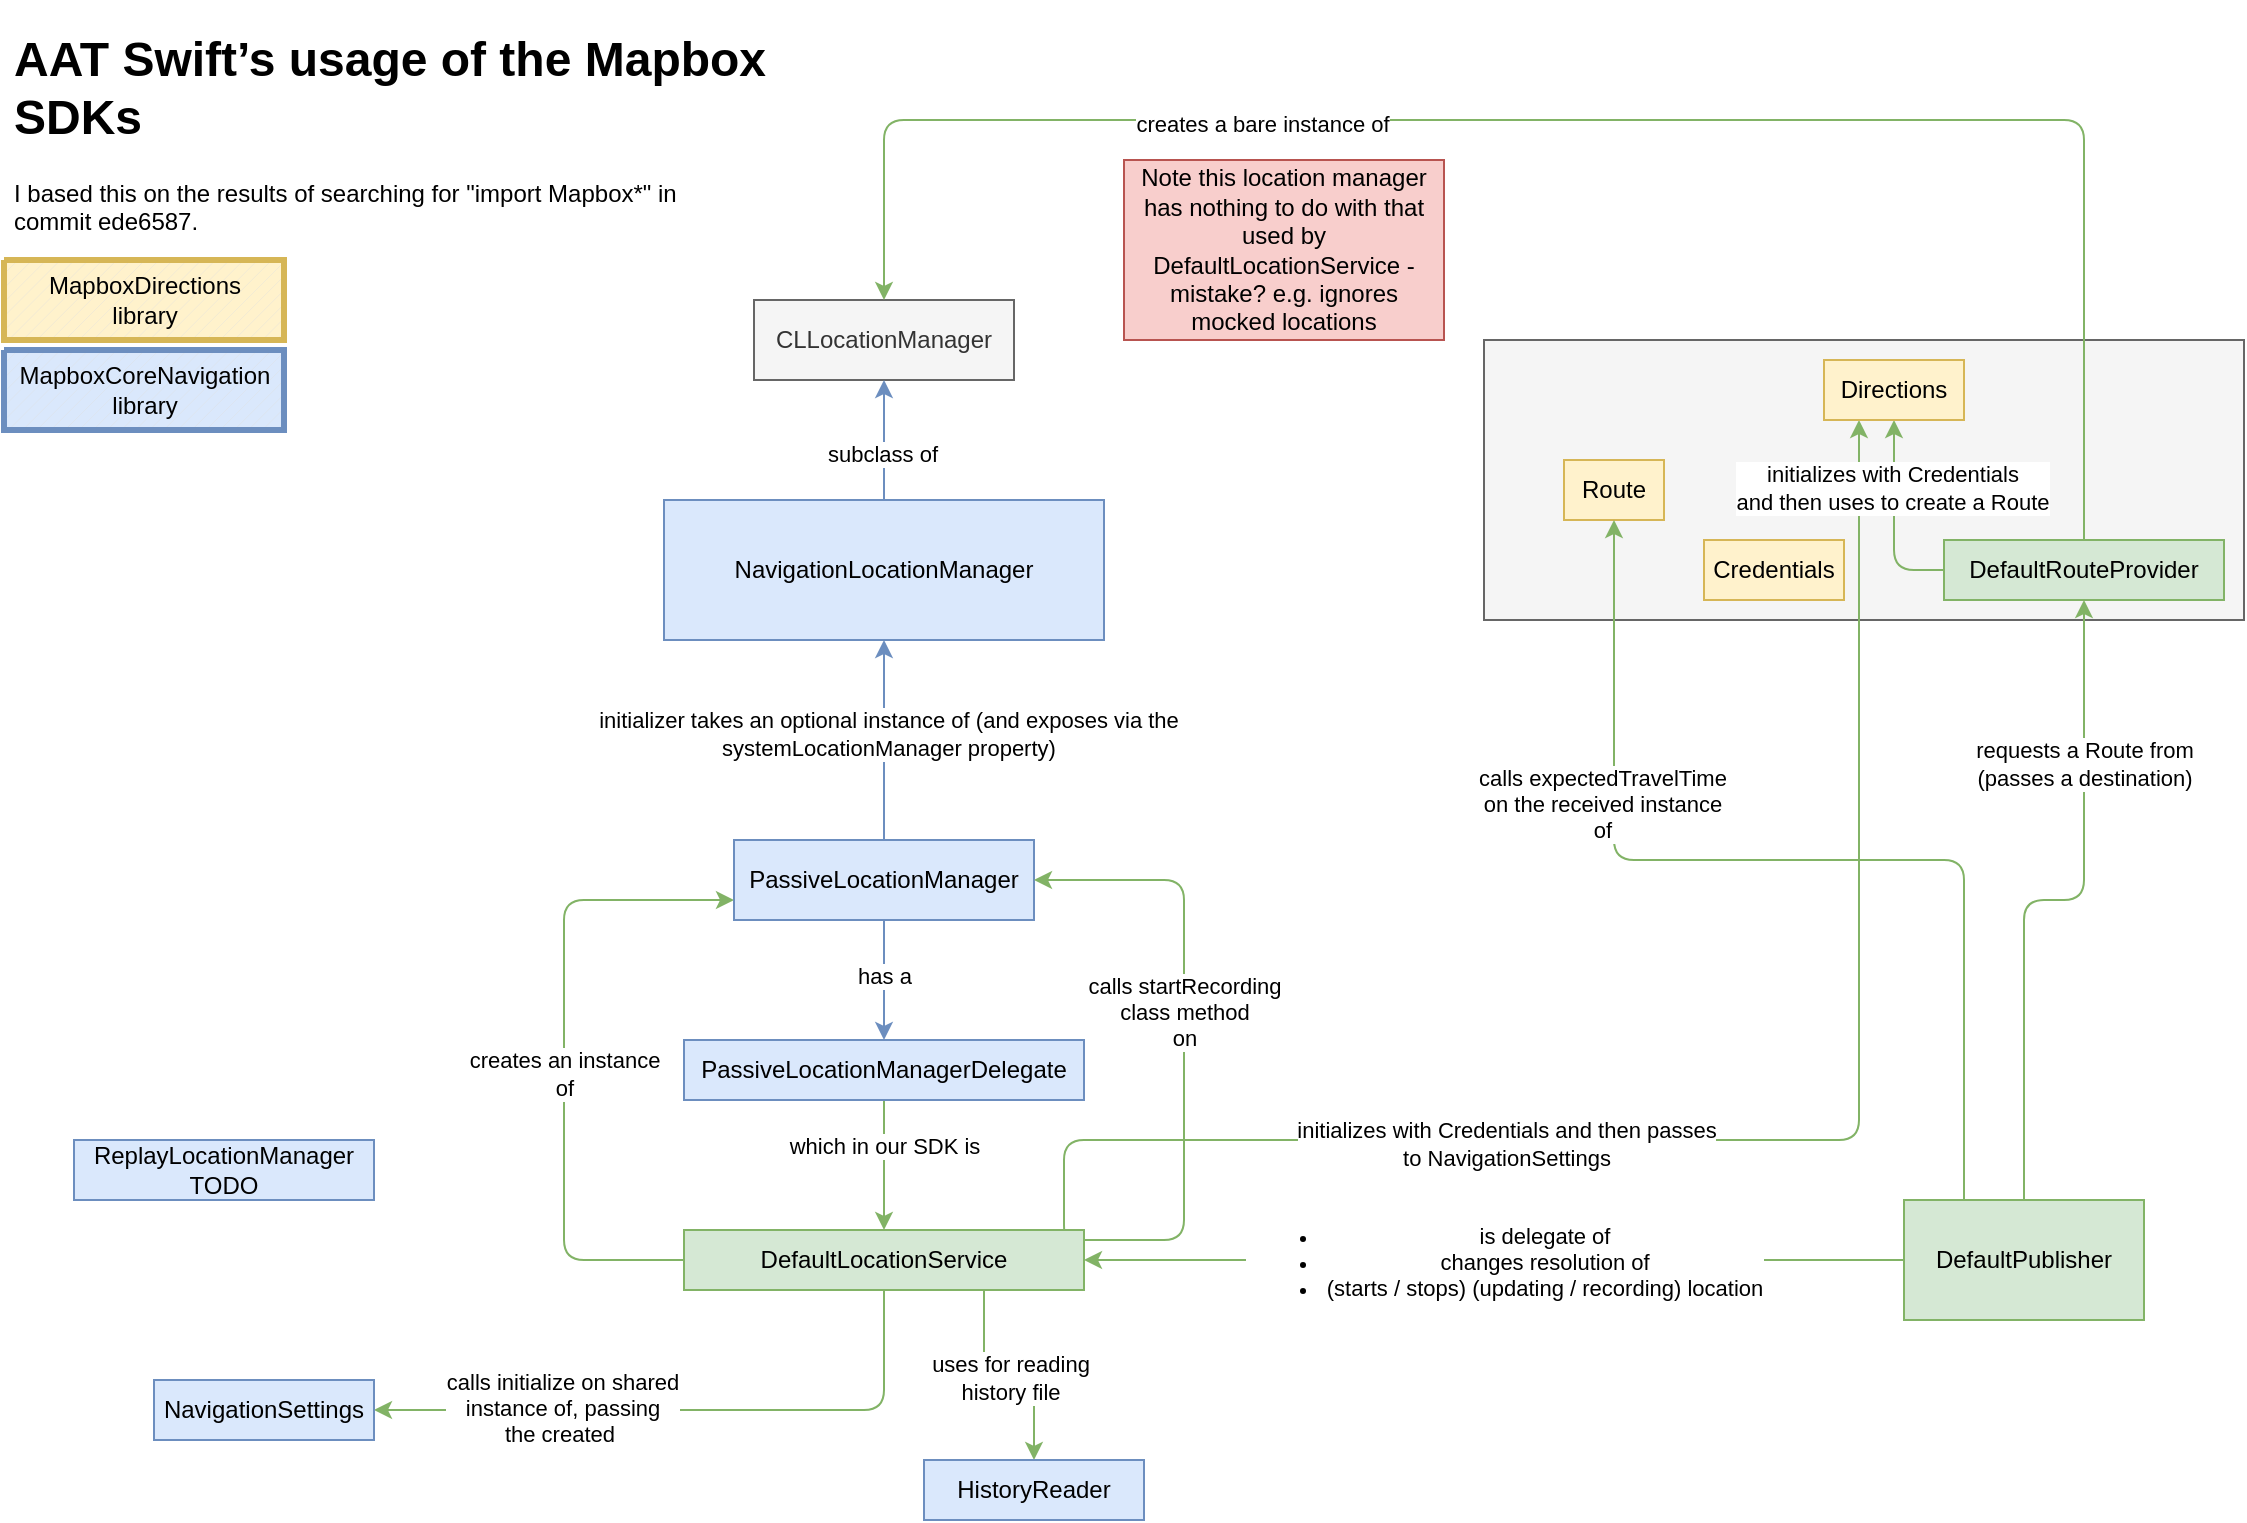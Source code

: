 <mxfile version="20.6.0" type="github">
  <diagram id="E6CHQcK8GbVTqyjpowNV" name="Page-1">
    <mxGraphModel dx="1198" dy="844" grid="1" gridSize="10" guides="1" tooltips="1" connect="1" arrows="1" fold="1" page="1" pageScale="1" pageWidth="1600" pageHeight="900" math="0" shadow="0">
      <root>
        <mxCell id="0" />
        <mxCell id="1" parent="0" />
        <mxCell id="musfPDqjqH2CiOjsmTJm-56" value="" style="rounded=0;whiteSpace=wrap;html=1;strokeWidth=1;fillColor=#f5f5f5;fontColor=#333333;strokeColor=#666666;" vertex="1" parent="1">
          <mxGeometry x="750" y="170" width="380" height="140" as="geometry" />
        </mxCell>
        <mxCell id="FOhgmxJPTKpgbxPE0luF-11" style="edgeStyle=orthogonalEdgeStyle;rounded=0;orthogonalLoop=1;jettySize=auto;html=1;exitX=0.5;exitY=1;exitDx=0;exitDy=0;entryX=0.5;entryY=0;entryDx=0;entryDy=0;fillColor=#dae8fc;strokeColor=#6c8ebf;" parent="1" source="FOhgmxJPTKpgbxPE0luF-1" target="FOhgmxJPTKpgbxPE0luF-9" edge="1">
          <mxGeometry relative="1" as="geometry" />
        </mxCell>
        <mxCell id="FOhgmxJPTKpgbxPE0luF-12" value="has a" style="edgeLabel;html=1;align=center;verticalAlign=middle;resizable=0;points=[];rounded=0;" parent="FOhgmxJPTKpgbxPE0luF-11" vertex="1" connectable="0">
          <mxGeometry x="-0.074" relative="1" as="geometry">
            <mxPoint as="offset" />
          </mxGeometry>
        </mxCell>
        <mxCell id="FOhgmxJPTKpgbxPE0luF-15" style="edgeStyle=orthogonalEdgeStyle;rounded=0;orthogonalLoop=1;jettySize=auto;html=1;exitX=0.5;exitY=0;exitDx=0;exitDy=0;fillColor=#dae8fc;strokeColor=#6c8ebf;" parent="1" source="FOhgmxJPTKpgbxPE0luF-1" target="FOhgmxJPTKpgbxPE0luF-14" edge="1">
          <mxGeometry relative="1" as="geometry" />
        </mxCell>
        <mxCell id="FOhgmxJPTKpgbxPE0luF-16" value="initializer takes an optional instance of (and exposes via the&lt;br&gt;systemLocationManager property)" style="edgeLabel;html=1;align=center;verticalAlign=middle;resizable=0;points=[];rounded=0;" parent="FOhgmxJPTKpgbxPE0luF-15" vertex="1" connectable="0">
          <mxGeometry x="0.059" y="-2" relative="1" as="geometry">
            <mxPoint as="offset" />
          </mxGeometry>
        </mxCell>
        <mxCell id="musfPDqjqH2CiOjsmTJm-11" style="edgeStyle=orthogonalEdgeStyle;orthogonalLoop=1;jettySize=auto;html=1;exitX=0;exitY=0.75;exitDx=0;exitDy=0;entryX=0;entryY=0.5;entryDx=0;entryDy=0;fillColor=#d5e8d4;strokeColor=#82b366;startArrow=classic;startFill=1;endArrow=none;endFill=0;" edge="1" parent="1" source="FOhgmxJPTKpgbxPE0luF-1" target="FOhgmxJPTKpgbxPE0luF-20">
          <mxGeometry relative="1" as="geometry">
            <Array as="points">
              <mxPoint x="290" y="450" />
              <mxPoint x="290" y="630" />
            </Array>
          </mxGeometry>
        </mxCell>
        <mxCell id="musfPDqjqH2CiOjsmTJm-12" value="creates an instance&lt;br&gt;of" style="edgeLabel;html=1;align=center;verticalAlign=middle;resizable=0;points=[];" vertex="1" connectable="0" parent="musfPDqjqH2CiOjsmTJm-11">
          <mxGeometry x="0.059" relative="1" as="geometry">
            <mxPoint as="offset" />
          </mxGeometry>
        </mxCell>
        <mxCell id="FOhgmxJPTKpgbxPE0luF-1" value="PassiveLocationManager" style="rounded=0;whiteSpace=wrap;html=1;fillColor=#dae8fc;strokeColor=#6c8ebf;" parent="1" vertex="1">
          <mxGeometry x="375" y="420" width="150" height="40" as="geometry" />
        </mxCell>
        <mxCell id="FOhgmxJPTKpgbxPE0luF-6" value="MapboxCoreNavigation&lt;br&gt;library" style="verticalLabelPosition=middle;verticalAlign=middle;html=1;shape=mxgraph.basic.patternFillRect;fillStyle=diag;step=5;fillStrokeWidth=0.2;fillStrokeColor=#dddddd;labelPosition=center;align=center;rounded=0;fillColor=#dae8fc;strokeColor=#6c8ebf;gradientColor=none;strokeWidth=3;" parent="1" vertex="1">
          <mxGeometry x="10" y="175" width="140" height="40" as="geometry" />
        </mxCell>
        <mxCell id="FOhgmxJPTKpgbxPE0luF-21" style="edgeStyle=orthogonalEdgeStyle;rounded=0;orthogonalLoop=1;jettySize=auto;html=1;exitX=0.5;exitY=1;exitDx=0;exitDy=0;fillColor=#d5e8d4;strokeColor=#82b366;" parent="1" source="FOhgmxJPTKpgbxPE0luF-9" target="FOhgmxJPTKpgbxPE0luF-20" edge="1">
          <mxGeometry relative="1" as="geometry" />
        </mxCell>
        <mxCell id="FOhgmxJPTKpgbxPE0luF-22" value="which in our SDK is" style="edgeLabel;html=1;align=center;verticalAlign=middle;resizable=0;points=[];rounded=0;" parent="FOhgmxJPTKpgbxPE0luF-21" vertex="1" connectable="0">
          <mxGeometry x="-0.292" relative="1" as="geometry">
            <mxPoint as="offset" />
          </mxGeometry>
        </mxCell>
        <mxCell id="FOhgmxJPTKpgbxPE0luF-9" value="PassiveLocationManagerDelegate" style="rounded=0;whiteSpace=wrap;html=1;fillColor=#dae8fc;strokeColor=#6c8ebf;" parent="1" vertex="1">
          <mxGeometry x="350" y="520" width="200" height="30" as="geometry" />
        </mxCell>
        <mxCell id="FOhgmxJPTKpgbxPE0luF-13" value="CLLocationManager" style="rounded=0;whiteSpace=wrap;html=1;fillColor=#f5f5f5;fontColor=#333333;strokeColor=#666666;" parent="1" vertex="1">
          <mxGeometry x="385" y="150" width="130" height="40" as="geometry" />
        </mxCell>
        <mxCell id="FOhgmxJPTKpgbxPE0luF-23" style="edgeStyle=orthogonalEdgeStyle;rounded=0;orthogonalLoop=1;jettySize=auto;html=1;exitX=0.5;exitY=0;exitDx=0;exitDy=0;entryX=0.5;entryY=1;entryDx=0;entryDy=0;fillColor=#dae8fc;strokeColor=#6c8ebf;" parent="1" source="FOhgmxJPTKpgbxPE0luF-14" target="FOhgmxJPTKpgbxPE0luF-13" edge="1">
          <mxGeometry relative="1" as="geometry" />
        </mxCell>
        <mxCell id="FOhgmxJPTKpgbxPE0luF-24" value="subclass of" style="edgeLabel;html=1;align=center;verticalAlign=middle;resizable=0;points=[];rounded=0;" parent="FOhgmxJPTKpgbxPE0luF-23" vertex="1" connectable="0">
          <mxGeometry x="-0.231" y="1" relative="1" as="geometry">
            <mxPoint as="offset" />
          </mxGeometry>
        </mxCell>
        <mxCell id="FOhgmxJPTKpgbxPE0luF-14" value="NavigationLocationManager" style="rounded=0;whiteSpace=wrap;html=1;fillColor=#dae8fc;strokeColor=#6c8ebf;" parent="1" vertex="1">
          <mxGeometry x="340" y="250" width="220" height="70" as="geometry" />
        </mxCell>
        <mxCell id="musfPDqjqH2CiOjsmTJm-66" style="edgeStyle=orthogonalEdgeStyle;rounded=1;orthogonalLoop=1;jettySize=auto;html=1;exitX=0.5;exitY=1;exitDx=0;exitDy=0;entryX=1;entryY=0.5;entryDx=0;entryDy=0;startArrow=none;startFill=0;endArrow=classic;endFill=1;fillColor=#d5e8d4;strokeColor=#82b366;" edge="1" parent="1" source="FOhgmxJPTKpgbxPE0luF-20" target="musfPDqjqH2CiOjsmTJm-63">
          <mxGeometry relative="1" as="geometry" />
        </mxCell>
        <mxCell id="musfPDqjqH2CiOjsmTJm-67" value="calls initialize on shared&lt;br&gt;instance of, passing&lt;br&gt;the created&amp;nbsp;" style="edgeLabel;html=1;align=center;verticalAlign=middle;resizable=0;points=[];" vertex="1" connectable="0" parent="musfPDqjqH2CiOjsmTJm-66">
          <mxGeometry x="0.403" y="-1" relative="1" as="geometry">
            <mxPoint as="offset" />
          </mxGeometry>
        </mxCell>
        <mxCell id="musfPDqjqH2CiOjsmTJm-71" style="edgeStyle=orthogonalEdgeStyle;rounded=1;orthogonalLoop=1;jettySize=auto;html=1;exitX=0.75;exitY=0;exitDx=0;exitDy=0;entryX=1;entryY=0.5;entryDx=0;entryDy=0;startArrow=none;startFill=0;endArrow=classic;endFill=1;fillColor=#d5e8d4;strokeColor=#82b366;" edge="1" parent="1" source="FOhgmxJPTKpgbxPE0luF-20" target="FOhgmxJPTKpgbxPE0luF-1">
          <mxGeometry relative="1" as="geometry">
            <Array as="points">
              <mxPoint x="500" y="620" />
              <mxPoint x="600" y="620" />
              <mxPoint x="600" y="440" />
            </Array>
          </mxGeometry>
        </mxCell>
        <mxCell id="musfPDqjqH2CiOjsmTJm-72" value="calls startRecording&lt;br&gt;class method&lt;br&gt;on" style="edgeLabel;html=1;align=center;verticalAlign=middle;resizable=0;points=[];" vertex="1" connectable="0" parent="musfPDqjqH2CiOjsmTJm-71">
          <mxGeometry x="0.22" relative="1" as="geometry">
            <mxPoint as="offset" />
          </mxGeometry>
        </mxCell>
        <mxCell id="musfPDqjqH2CiOjsmTJm-73" style="edgeStyle=orthogonalEdgeStyle;rounded=1;orthogonalLoop=1;jettySize=auto;html=1;exitX=0.75;exitY=1;exitDx=0;exitDy=0;startArrow=none;startFill=0;endArrow=classic;endFill=1;fillColor=#d5e8d4;strokeColor=#82b366;" edge="1" parent="1" source="FOhgmxJPTKpgbxPE0luF-20" target="musfPDqjqH2CiOjsmTJm-69">
          <mxGeometry relative="1" as="geometry" />
        </mxCell>
        <mxCell id="musfPDqjqH2CiOjsmTJm-74" value="uses for reading&lt;br&gt;history file" style="edgeLabel;html=1;align=center;verticalAlign=middle;resizable=0;points=[];" vertex="1" connectable="0" parent="musfPDqjqH2CiOjsmTJm-73">
          <mxGeometry x="0.002" y="-1" relative="1" as="geometry">
            <mxPoint as="offset" />
          </mxGeometry>
        </mxCell>
        <mxCell id="musfPDqjqH2CiOjsmTJm-79" style="edgeStyle=orthogonalEdgeStyle;rounded=1;orthogonalLoop=1;jettySize=auto;html=1;exitX=1;exitY=0.25;exitDx=0;exitDy=0;entryX=0.25;entryY=1;entryDx=0;entryDy=0;startArrow=none;startFill=0;endArrow=classic;endFill=1;fillColor=#d5e8d4;strokeColor=#82b366;" edge="1" parent="1" source="FOhgmxJPTKpgbxPE0luF-20" target="musfPDqjqH2CiOjsmTJm-10">
          <mxGeometry relative="1" as="geometry">
            <Array as="points">
              <mxPoint x="540" y="623" />
              <mxPoint x="540" y="570" />
              <mxPoint x="938" y="570" />
            </Array>
          </mxGeometry>
        </mxCell>
        <mxCell id="musfPDqjqH2CiOjsmTJm-80" value="initializes with Credentials and then passes&lt;br&gt;to NavigationSettings" style="edgeLabel;html=1;align=center;verticalAlign=middle;resizable=0;points=[];" vertex="1" connectable="0" parent="musfPDqjqH2CiOjsmTJm-79">
          <mxGeometry x="-0.31" y="-2" relative="1" as="geometry">
            <mxPoint as="offset" />
          </mxGeometry>
        </mxCell>
        <mxCell id="FOhgmxJPTKpgbxPE0luF-20" value="DefaultLocationService" style="rounded=0;whiteSpace=wrap;html=1;fillColor=#d5e8d4;strokeColor=#82b366;" parent="1" vertex="1">
          <mxGeometry x="350" y="615" width="200" height="30" as="geometry" />
        </mxCell>
        <mxCell id="musfPDqjqH2CiOjsmTJm-15" style="edgeStyle=orthogonalEdgeStyle;orthogonalLoop=1;jettySize=auto;html=1;exitX=0;exitY=0.5;exitDx=0;exitDy=0;entryX=0.5;entryY=1;entryDx=0;entryDy=0;fillColor=#d5e8d4;strokeColor=#82b366;" edge="1" parent="1" source="musfPDqjqH2CiOjsmTJm-7" target="musfPDqjqH2CiOjsmTJm-10">
          <mxGeometry relative="1" as="geometry" />
        </mxCell>
        <mxCell id="musfPDqjqH2CiOjsmTJm-16" value="initializes with Credentials&lt;br&gt;and then uses to create a Route" style="edgeLabel;html=1;align=center;verticalAlign=middle;resizable=0;points=[];" vertex="1" connectable="0" parent="musfPDqjqH2CiOjsmTJm-15">
          <mxGeometry x="0.326" y="1" relative="1" as="geometry">
            <mxPoint as="offset" />
          </mxGeometry>
        </mxCell>
        <mxCell id="musfPDqjqH2CiOjsmTJm-17" style="edgeStyle=orthogonalEdgeStyle;orthogonalLoop=1;jettySize=auto;html=1;exitX=0.5;exitY=0;exitDx=0;exitDy=0;entryX=0.5;entryY=0;entryDx=0;entryDy=0;fillColor=#d5e8d4;strokeColor=#82b366;" edge="1" parent="1" source="musfPDqjqH2CiOjsmTJm-7" target="FOhgmxJPTKpgbxPE0luF-13">
          <mxGeometry relative="1" as="geometry">
            <Array as="points">
              <mxPoint x="1050" y="60" />
              <mxPoint x="450" y="60" />
            </Array>
          </mxGeometry>
        </mxCell>
        <mxCell id="musfPDqjqH2CiOjsmTJm-18" value="creates a bare instance of" style="edgeLabel;html=1;align=center;verticalAlign=middle;resizable=0;points=[];" vertex="1" connectable="0" parent="musfPDqjqH2CiOjsmTJm-17">
          <mxGeometry x="0.38" y="2" relative="1" as="geometry">
            <mxPoint as="offset" />
          </mxGeometry>
        </mxCell>
        <mxCell id="musfPDqjqH2CiOjsmTJm-7" value="DefaultRouteProvider" style="rounded=0;whiteSpace=wrap;html=1;fillColor=#d5e8d4;strokeColor=#82b366;" vertex="1" parent="1">
          <mxGeometry x="980" y="270" width="140" height="30" as="geometry" />
        </mxCell>
        <mxCell id="musfPDqjqH2CiOjsmTJm-8" value="MapboxDirections&lt;br&gt;library" style="verticalLabelPosition=middle;verticalAlign=middle;html=1;shape=mxgraph.basic.patternFillRect;fillStyle=diag;step=5;fillStrokeWidth=0.2;fillStrokeColor=#dddddd;labelPosition=center;align=center;rounded=0;fillColor=#fff2cc;strokeColor=#d6b656;strokeWidth=3;" vertex="1" parent="1">
          <mxGeometry x="10" y="130" width="140" height="40" as="geometry" />
        </mxCell>
        <mxCell id="musfPDqjqH2CiOjsmTJm-9" value="&lt;h1&gt;AAT Swift’s usage of the Mapbox SDKs&lt;/h1&gt;&lt;p&gt;I based this on the results of searching for &quot;import Mapbox*&quot; in commit&amp;nbsp;ede6587.&lt;/p&gt;" style="text;html=1;strokeColor=none;fillColor=none;spacing=5;spacingTop=-20;whiteSpace=wrap;overflow=hidden;rounded=0;strokeWidth=3;" vertex="1" parent="1">
          <mxGeometry x="10" y="10" width="390" height="120" as="geometry" />
        </mxCell>
        <mxCell id="musfPDqjqH2CiOjsmTJm-10" value="Directions" style="rounded=0;whiteSpace=wrap;html=1;fillColor=#fff2cc;strokeColor=#d6b656;" vertex="1" parent="1">
          <mxGeometry x="920" y="180" width="70" height="30" as="geometry" />
        </mxCell>
        <mxCell id="musfPDqjqH2CiOjsmTJm-51" value="Route" style="rounded=0;whiteSpace=wrap;html=1;fillColor=#fff2cc;strokeColor=#d6b656;" vertex="1" parent="1">
          <mxGeometry x="790" y="230" width="50" height="30" as="geometry" />
        </mxCell>
        <mxCell id="musfPDqjqH2CiOjsmTJm-57" value="Note this location manager has nothing to do with that used by DefaultLocationService - mistake? e.g. ignores mocked locations" style="rounded=0;whiteSpace=wrap;html=1;strokeWidth=1;fillColor=#f8cecc;strokeColor=#b85450;" vertex="1" parent="1">
          <mxGeometry x="570" y="80" width="160" height="90" as="geometry" />
        </mxCell>
        <mxCell id="musfPDqjqH2CiOjsmTJm-58" value="Credentials" style="rounded=0;whiteSpace=wrap;html=1;fillColor=#fff2cc;strokeColor=#d6b656;" vertex="1" parent="1">
          <mxGeometry x="860" y="270" width="70" height="30" as="geometry" />
        </mxCell>
        <mxCell id="musfPDqjqH2CiOjsmTJm-63" value="NavigationSettings" style="rounded=0;whiteSpace=wrap;html=1;fillColor=#dae8fc;strokeColor=#6c8ebf;" vertex="1" parent="1">
          <mxGeometry x="85" y="690" width="110" height="30" as="geometry" />
        </mxCell>
        <mxCell id="musfPDqjqH2CiOjsmTJm-68" value="ReplayLocationManager&lt;br&gt;TODO" style="rounded=0;whiteSpace=wrap;html=1;fillColor=#dae8fc;strokeColor=#6c8ebf;" vertex="1" parent="1">
          <mxGeometry x="45" y="570" width="150" height="30" as="geometry" />
        </mxCell>
        <mxCell id="musfPDqjqH2CiOjsmTJm-69" value="HistoryReader" style="rounded=0;whiteSpace=wrap;html=1;fillColor=#dae8fc;strokeColor=#6c8ebf;" vertex="1" parent="1">
          <mxGeometry x="470" y="730" width="110" height="30" as="geometry" />
        </mxCell>
        <mxCell id="musfPDqjqH2CiOjsmTJm-90" style="edgeStyle=orthogonalEdgeStyle;rounded=1;orthogonalLoop=1;jettySize=auto;html=1;exitX=0.25;exitY=0;exitDx=0;exitDy=0;entryX=0.5;entryY=1;entryDx=0;entryDy=0;startArrow=none;startFill=0;endArrow=classic;endFill=1;fillColor=#d5e8d4;strokeColor=#82b366;" edge="1" parent="1" source="musfPDqjqH2CiOjsmTJm-87" target="musfPDqjqH2CiOjsmTJm-51">
          <mxGeometry relative="1" as="geometry" />
        </mxCell>
        <mxCell id="musfPDqjqH2CiOjsmTJm-91" value="calls expectedTravelTime&lt;br&gt;on the received instance&lt;br&gt;of" style="edgeLabel;html=1;align=center;verticalAlign=middle;resizable=0;points=[];" vertex="1" connectable="0" parent="musfPDqjqH2CiOjsmTJm-90">
          <mxGeometry x="0.156" y="1" relative="1" as="geometry">
            <mxPoint x="-54" y="-29" as="offset" />
          </mxGeometry>
        </mxCell>
        <mxCell id="musfPDqjqH2CiOjsmTJm-92" style="edgeStyle=orthogonalEdgeStyle;rounded=1;orthogonalLoop=1;jettySize=auto;html=1;exitX=0.5;exitY=0;exitDx=0;exitDy=0;entryX=0.5;entryY=1;entryDx=0;entryDy=0;startArrow=none;startFill=0;endArrow=classic;endFill=1;fillColor=#d5e8d4;strokeColor=#82b366;" edge="1" parent="1" source="musfPDqjqH2CiOjsmTJm-87" target="musfPDqjqH2CiOjsmTJm-7">
          <mxGeometry relative="1" as="geometry" />
        </mxCell>
        <mxCell id="musfPDqjqH2CiOjsmTJm-93" value="requests a Route from&lt;br&gt;(passes a destination)" style="edgeLabel;html=1;align=center;verticalAlign=middle;resizable=0;points=[];" vertex="1" connectable="0" parent="musfPDqjqH2CiOjsmTJm-92">
          <mxGeometry x="0.504" relative="1" as="geometry">
            <mxPoint as="offset" />
          </mxGeometry>
        </mxCell>
        <mxCell id="musfPDqjqH2CiOjsmTJm-94" style="edgeStyle=orthogonalEdgeStyle;rounded=1;orthogonalLoop=1;jettySize=auto;html=1;exitX=0;exitY=0.5;exitDx=0;exitDy=0;startArrow=none;startFill=0;endArrow=classic;endFill=1;fillColor=#d5e8d4;strokeColor=#82b366;" edge="1" parent="1" source="musfPDqjqH2CiOjsmTJm-87" target="FOhgmxJPTKpgbxPE0luF-20">
          <mxGeometry relative="1" as="geometry" />
        </mxCell>
        <mxCell id="musfPDqjqH2CiOjsmTJm-95" value="&lt;ul&gt;&lt;li&gt;is delegate of&lt;/li&gt;&lt;li&gt;changes resolution of&lt;br&gt;&lt;/li&gt;&lt;li&gt;(starts / stops) (updating / recording) location&lt;/li&gt;&lt;/ul&gt;" style="edgeLabel;html=1;align=center;verticalAlign=middle;resizable=0;points=[];labelBackgroundColor=default;" vertex="1" connectable="0" parent="musfPDqjqH2CiOjsmTJm-94">
          <mxGeometry x="0.172" y="1" relative="1" as="geometry">
            <mxPoint x="40" as="offset" />
          </mxGeometry>
        </mxCell>
        <mxCell id="musfPDqjqH2CiOjsmTJm-87" value="DefaultPublisher" style="rounded=0;whiteSpace=wrap;html=1;fillColor=#d5e8d4;strokeColor=#82b366;" vertex="1" parent="1">
          <mxGeometry x="960" y="600" width="120" height="60" as="geometry" />
        </mxCell>
      </root>
    </mxGraphModel>
  </diagram>
</mxfile>

